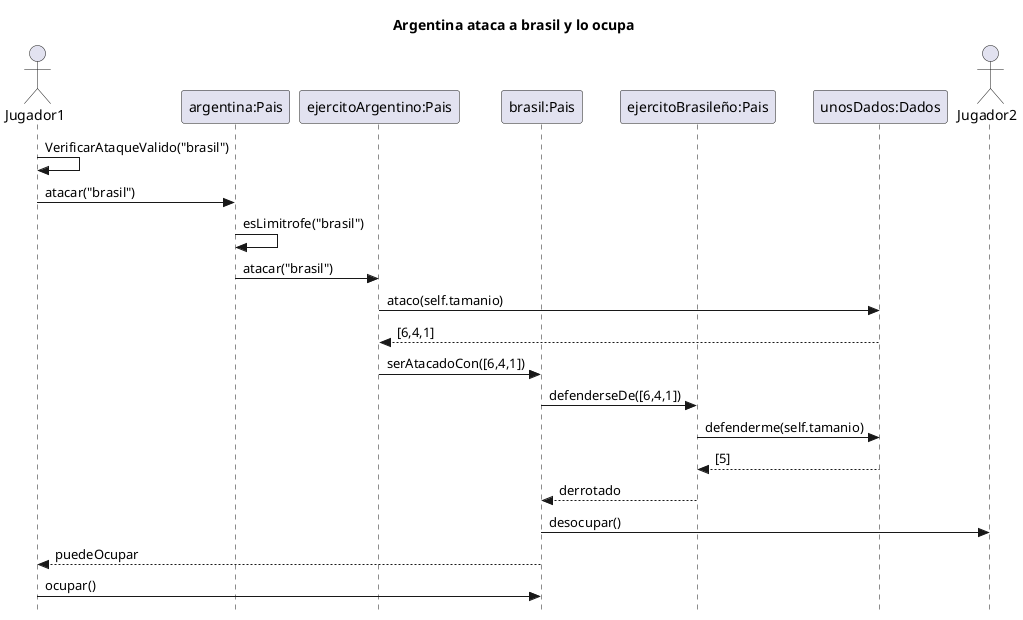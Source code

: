 @startuml Diagrama de secuencia - hay clases presenciales
title Argentina ataca a brasil y lo ocupa
skinparam style strictuml
actor Jugador1 as JugadorAtacante
participant "argentina:Pais" as PaisAtacante
participant "ejercitoArgentino:Pais" as EjercitoAtacante
participant "brasil:Pais" as PaisAtacado
participant "ejercitoBrasileño:Pais" as EjercitoAtacado
' participant "unTablero:Tablero" as Tablero
participant "unosDados:Dados" as Dados

actor Jugador2 as JugadorAtacado


JugadorAtacante -> JugadorAtacante: VerificarAtaqueValido("brasil")
JugadorAtacante -> PaisAtacante: atacar("brasil")
PaisAtacante -> PaisAtacante: esLimitrofe("brasil")
' PaisAtacante -> PaisAtacado: serAtacado()
PaisAtacante -> EjercitoAtacante: atacar("brasil")
EjercitoAtacante -> Dados: ataco(self.tamanio)
EjercitoAtacante <-- Dados: [6,4,1]
EjercitoAtacante -> PaisAtacado: serAtacadoCon([6,4,1])
PaisAtacado -> EjercitoAtacado: defenderseDe([6,4,1])
EjercitoAtacado -> Dados: defenderme(self.tamanio)
EjercitoAtacado <-- Dados: [5]









' --------------------------------------------------
EjercitoAtacado --> PaisAtacado: derrotado
PaisAtacado -> JugadorAtacado: desocupar()
PaisAtacado --> JugadorAtacante: puedeOcupar
JugadorAtacante -> PaisAtacado: ocupar()


@enduml